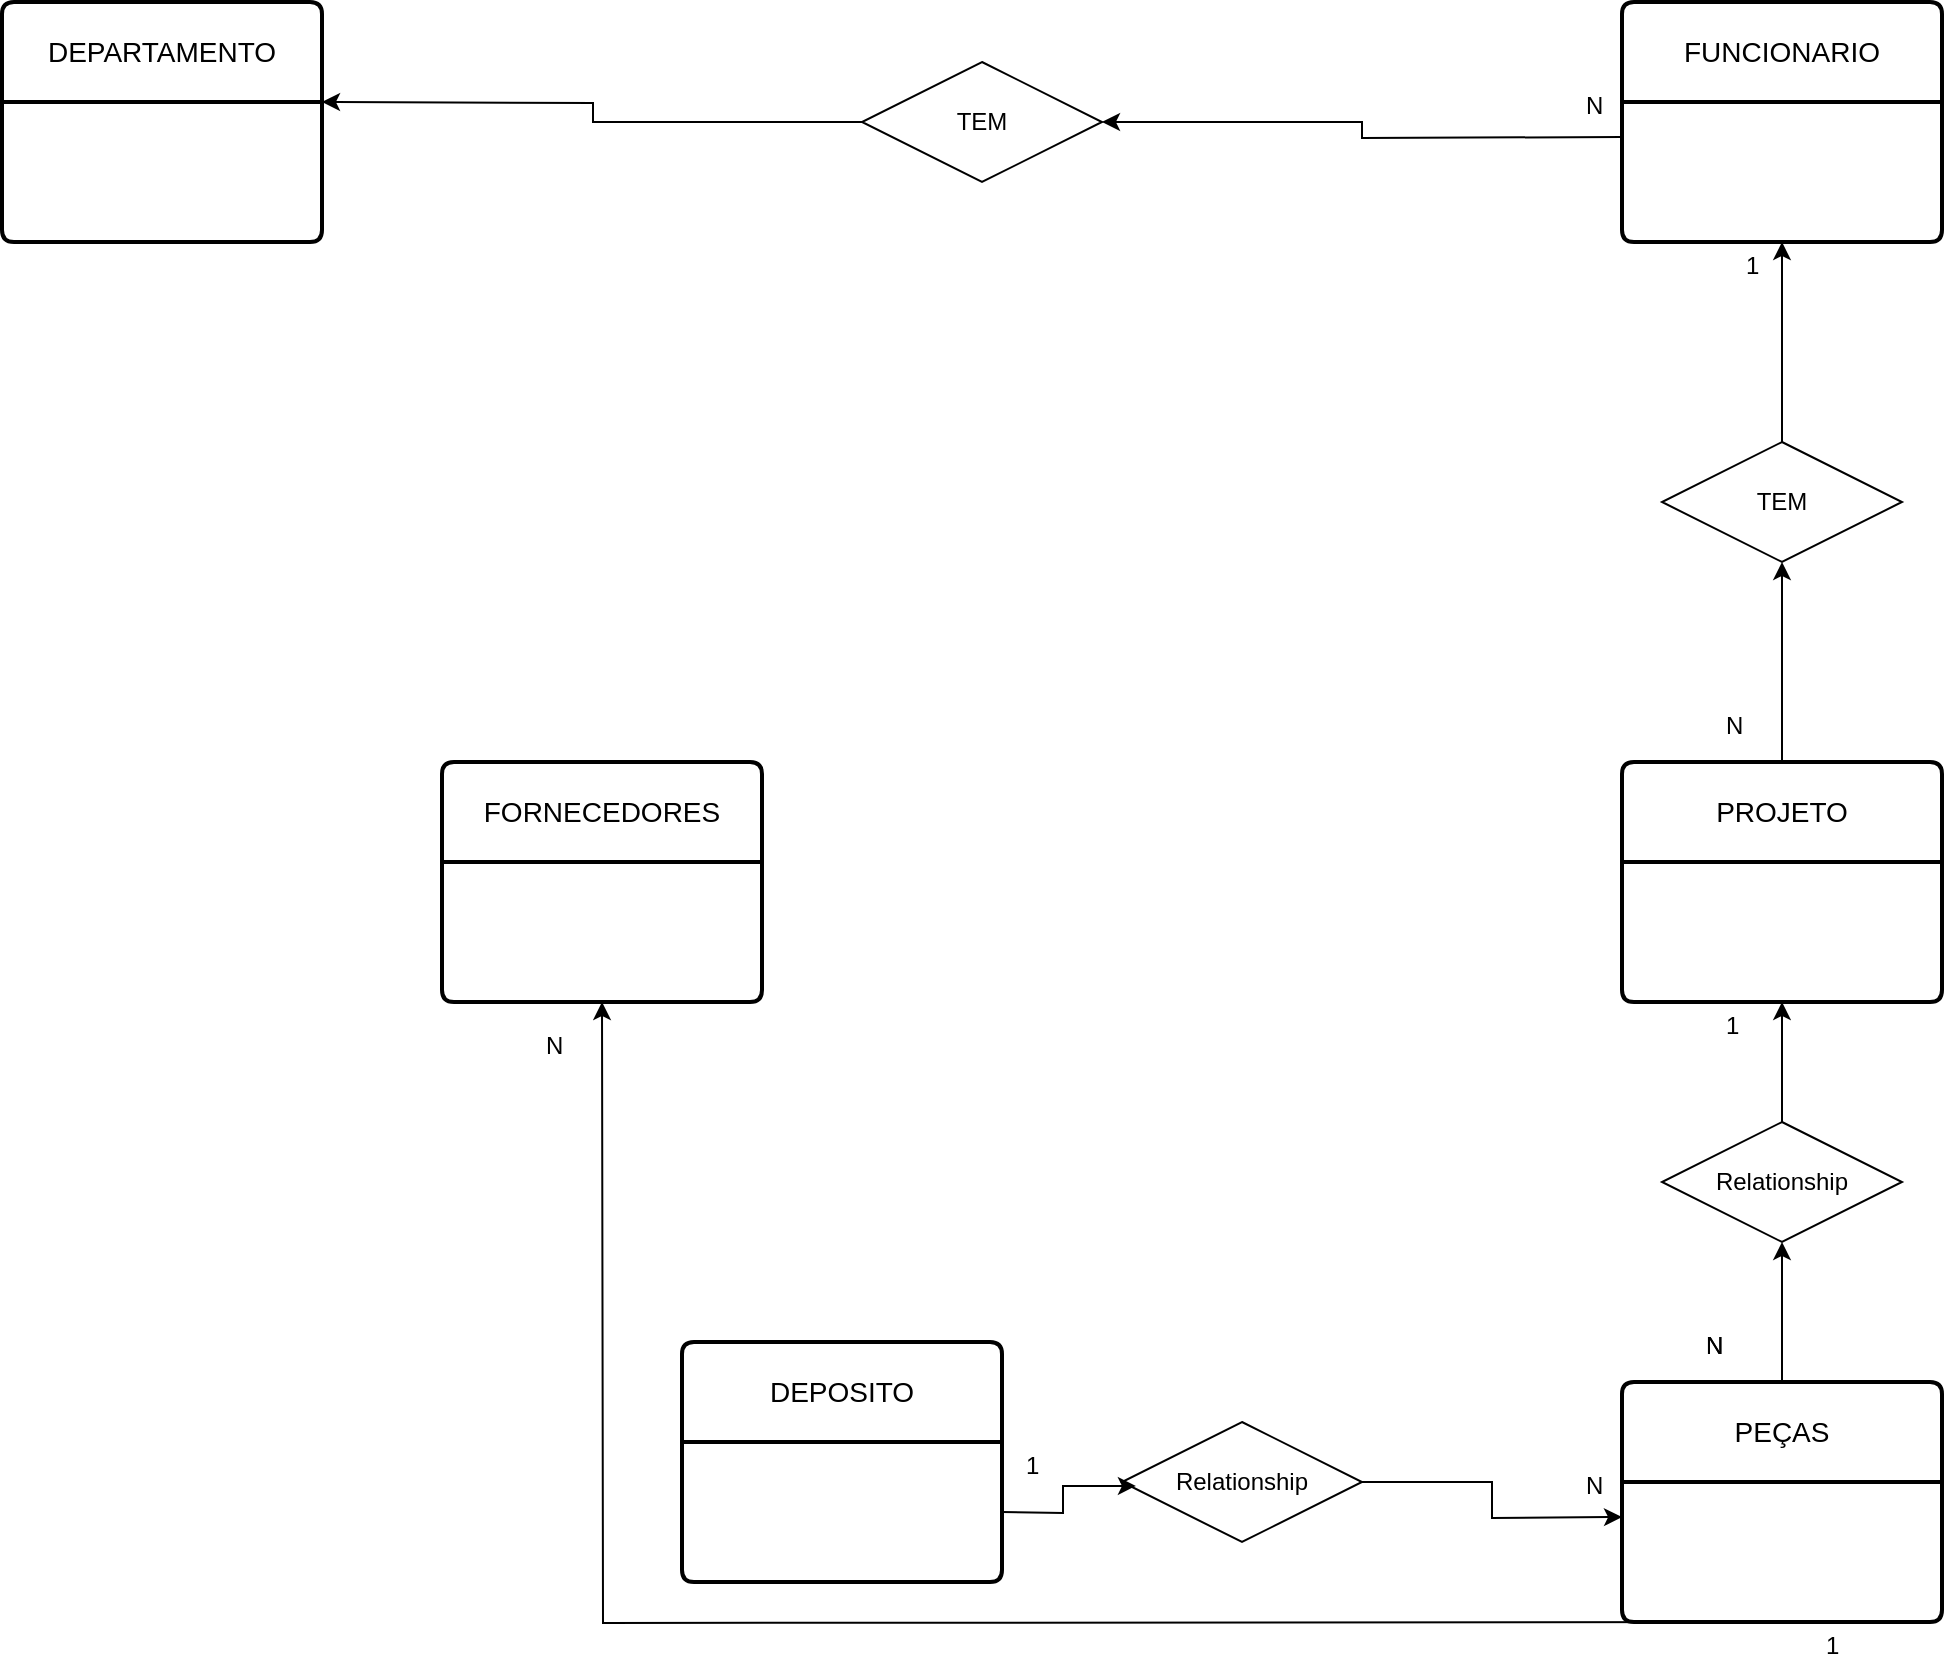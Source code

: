 <mxfile version="21.6.9" type="github">
  <diagram id="R2lEEEUBdFMjLlhIrx00" name="Page-1">
    <mxGraphModel dx="2284" dy="718" grid="1" gridSize="10" guides="1" tooltips="1" connect="1" arrows="1" fold="1" page="1" pageScale="1" pageWidth="850" pageHeight="1100" math="0" shadow="0" extFonts="Permanent Marker^https://fonts.googleapis.com/css?family=Permanent+Marker">
      <root>
        <mxCell id="0" />
        <mxCell id="1" parent="0" />
        <mxCell id="IerOUDihMlznEDu4iIiN-1" value="FORNECEDORES" style="swimlane;childLayout=stackLayout;horizontal=1;startSize=50;horizontalStack=0;rounded=1;fontSize=14;fontStyle=0;strokeWidth=2;resizeParent=0;resizeLast=1;shadow=0;dashed=0;align=center;arcSize=4;whiteSpace=wrap;html=1;" vertex="1" parent="1">
          <mxGeometry x="-30" y="480" width="160" height="120" as="geometry" />
        </mxCell>
        <mxCell id="IerOUDihMlznEDu4iIiN-3" value="DEPOSITO" style="swimlane;childLayout=stackLayout;horizontal=1;startSize=50;horizontalStack=0;rounded=1;fontSize=14;fontStyle=0;strokeWidth=2;resizeParent=0;resizeLast=1;shadow=0;dashed=0;align=center;arcSize=4;whiteSpace=wrap;html=1;" vertex="1" parent="1">
          <mxGeometry x="90" y="770" width="160" height="120" as="geometry" />
        </mxCell>
        <mxCell id="IerOUDihMlznEDu4iIiN-20" style="edgeStyle=orthogonalEdgeStyle;rounded=0;orthogonalLoop=1;jettySize=auto;html=1;exitX=0.5;exitY=0;exitDx=0;exitDy=0;entryX=0.5;entryY=1;entryDx=0;entryDy=0;" edge="1" parent="1" source="IerOUDihMlznEDu4iIiN-5" target="IerOUDihMlznEDu4iIiN-14">
          <mxGeometry relative="1" as="geometry" />
        </mxCell>
        <mxCell id="IerOUDihMlznEDu4iIiN-5" value="PEÇAS" style="swimlane;childLayout=stackLayout;horizontal=1;startSize=50;horizontalStack=0;rounded=1;fontSize=14;fontStyle=0;strokeWidth=2;resizeParent=0;resizeLast=1;shadow=0;dashed=0;align=center;arcSize=4;whiteSpace=wrap;html=1;" vertex="1" parent="1">
          <mxGeometry x="560" y="790" width="160" height="120" as="geometry" />
        </mxCell>
        <mxCell id="IerOUDihMlznEDu4iIiN-22" style="edgeStyle=orthogonalEdgeStyle;rounded=0;orthogonalLoop=1;jettySize=auto;html=1;exitX=0.5;exitY=0;exitDx=0;exitDy=0;entryX=0.5;entryY=1;entryDx=0;entryDy=0;" edge="1" parent="1" source="IerOUDihMlznEDu4iIiN-7" target="IerOUDihMlznEDu4iIiN-15">
          <mxGeometry relative="1" as="geometry" />
        </mxCell>
        <mxCell id="IerOUDihMlznEDu4iIiN-7" value="PROJETO" style="swimlane;childLayout=stackLayout;horizontal=1;startSize=50;horizontalStack=0;rounded=1;fontSize=14;fontStyle=0;strokeWidth=2;resizeParent=0;resizeLast=1;shadow=0;dashed=0;align=center;arcSize=4;whiteSpace=wrap;html=1;" vertex="1" parent="1">
          <mxGeometry x="560" y="480" width="160" height="120" as="geometry" />
        </mxCell>
        <mxCell id="IerOUDihMlznEDu4iIiN-9" value="FUNCIONARIO" style="swimlane;childLayout=stackLayout;horizontal=1;startSize=50;horizontalStack=0;rounded=1;fontSize=14;fontStyle=0;strokeWidth=2;resizeParent=0;resizeLast=1;shadow=0;dashed=0;align=center;arcSize=4;whiteSpace=wrap;html=1;" vertex="1" parent="1">
          <mxGeometry x="560" y="100" width="160" height="120" as="geometry" />
        </mxCell>
        <mxCell id="IerOUDihMlznEDu4iIiN-11" value="DEPARTAMENTO" style="swimlane;childLayout=stackLayout;horizontal=1;startSize=50;horizontalStack=0;rounded=1;fontSize=14;fontStyle=0;strokeWidth=2;resizeParent=0;resizeLast=1;shadow=0;dashed=0;align=center;arcSize=4;whiteSpace=wrap;html=1;" vertex="1" parent="1">
          <mxGeometry x="-250" y="100" width="160" height="120" as="geometry" />
        </mxCell>
        <mxCell id="IerOUDihMlznEDu4iIiN-19" style="edgeStyle=orthogonalEdgeStyle;rounded=0;orthogonalLoop=1;jettySize=auto;html=1;exitX=1;exitY=0.5;exitDx=0;exitDy=0;entryX=0;entryY=0.25;entryDx=0;entryDy=0;" edge="1" parent="1" source="IerOUDihMlznEDu4iIiN-13">
          <mxGeometry relative="1" as="geometry">
            <mxPoint x="560" y="857.5" as="targetPoint" />
          </mxGeometry>
        </mxCell>
        <mxCell id="IerOUDihMlznEDu4iIiN-13" value="Relationship" style="shape=rhombus;perimeter=rhombusPerimeter;whiteSpace=wrap;html=1;align=center;" vertex="1" parent="1">
          <mxGeometry x="310" y="810" width="120" height="60" as="geometry" />
        </mxCell>
        <mxCell id="IerOUDihMlznEDu4iIiN-21" style="edgeStyle=orthogonalEdgeStyle;rounded=0;orthogonalLoop=1;jettySize=auto;html=1;exitX=0.5;exitY=0;exitDx=0;exitDy=0;" edge="1" parent="1" source="IerOUDihMlznEDu4iIiN-14">
          <mxGeometry relative="1" as="geometry">
            <mxPoint x="640" y="600" as="targetPoint" />
          </mxGeometry>
        </mxCell>
        <mxCell id="IerOUDihMlznEDu4iIiN-14" value="Relationship" style="shape=rhombus;perimeter=rhombusPerimeter;whiteSpace=wrap;html=1;align=center;" vertex="1" parent="1">
          <mxGeometry x="580" y="660" width="120" height="60" as="geometry" />
        </mxCell>
        <mxCell id="IerOUDihMlznEDu4iIiN-23" style="edgeStyle=orthogonalEdgeStyle;rounded=0;orthogonalLoop=1;jettySize=auto;html=1;exitX=0.5;exitY=0;exitDx=0;exitDy=0;entryX=0.5;entryY=1;entryDx=0;entryDy=0;" edge="1" parent="1" source="IerOUDihMlznEDu4iIiN-15">
          <mxGeometry relative="1" as="geometry">
            <mxPoint x="640" y="220" as="targetPoint" />
          </mxGeometry>
        </mxCell>
        <mxCell id="IerOUDihMlznEDu4iIiN-15" value="TEM" style="shape=rhombus;perimeter=rhombusPerimeter;whiteSpace=wrap;html=1;align=center;" vertex="1" parent="1">
          <mxGeometry x="580" y="320" width="120" height="60" as="geometry" />
        </mxCell>
        <mxCell id="IerOUDihMlznEDu4iIiN-25" style="edgeStyle=orthogonalEdgeStyle;rounded=0;orthogonalLoop=1;jettySize=auto;html=1;exitX=0;exitY=0.5;exitDx=0;exitDy=0;entryX=1;entryY=0;entryDx=0;entryDy=0;" edge="1" parent="1" source="IerOUDihMlznEDu4iIiN-16">
          <mxGeometry relative="1" as="geometry">
            <mxPoint x="-90" y="150" as="targetPoint" />
          </mxGeometry>
        </mxCell>
        <mxCell id="IerOUDihMlznEDu4iIiN-16" value="TEM" style="shape=rhombus;perimeter=rhombusPerimeter;whiteSpace=wrap;html=1;align=center;" vertex="1" parent="1">
          <mxGeometry x="180" y="130" width="120" height="60" as="geometry" />
        </mxCell>
        <mxCell id="IerOUDihMlznEDu4iIiN-17" style="edgeStyle=orthogonalEdgeStyle;rounded=0;orthogonalLoop=1;jettySize=auto;html=1;exitX=0.5;exitY=1;exitDx=0;exitDy=0;entryX=0.5;entryY=1;entryDx=0;entryDy=0;" edge="1" parent="1">
          <mxGeometry relative="1" as="geometry">
            <mxPoint x="640" y="910" as="sourcePoint" />
            <mxPoint x="50" y="600" as="targetPoint" />
          </mxGeometry>
        </mxCell>
        <mxCell id="IerOUDihMlznEDu4iIiN-18" style="edgeStyle=orthogonalEdgeStyle;rounded=0;orthogonalLoop=1;jettySize=auto;html=1;entryX=0.058;entryY=0.533;entryDx=0;entryDy=0;entryPerimeter=0;" edge="1" parent="1" target="IerOUDihMlznEDu4iIiN-13">
          <mxGeometry relative="1" as="geometry">
            <mxPoint x="250" y="855" as="sourcePoint" />
          </mxGeometry>
        </mxCell>
        <mxCell id="IerOUDihMlznEDu4iIiN-24" style="edgeStyle=orthogonalEdgeStyle;rounded=0;orthogonalLoop=1;jettySize=auto;html=1;exitX=0;exitY=0.25;exitDx=0;exitDy=0;entryX=1;entryY=0.5;entryDx=0;entryDy=0;" edge="1" parent="1" target="IerOUDihMlznEDu4iIiN-16">
          <mxGeometry relative="1" as="geometry">
            <mxPoint x="560" y="167.5" as="sourcePoint" />
          </mxGeometry>
        </mxCell>
        <mxCell id="IerOUDihMlznEDu4iIiN-33" value="N" style="resizable=0;html=1;whiteSpace=wrap;align=left;verticalAlign=bottom;" connectable="0" vertex="1" parent="1">
          <mxGeometry x="540" y="160" as="geometry" />
        </mxCell>
        <mxCell id="IerOUDihMlznEDu4iIiN-34" value="1" style="resizable=0;html=1;whiteSpace=wrap;align=left;verticalAlign=bottom;" connectable="0" vertex="1" parent="1">
          <mxGeometry x="620" y="240" as="geometry" />
        </mxCell>
        <mxCell id="IerOUDihMlznEDu4iIiN-35" value="N" style="resizable=0;html=1;whiteSpace=wrap;align=left;verticalAlign=bottom;" connectable="0" vertex="1" parent="1">
          <mxGeometry x="610" y="470" as="geometry" />
        </mxCell>
        <mxCell id="IerOUDihMlznEDu4iIiN-38" value="N" style="resizable=0;html=1;whiteSpace=wrap;align=left;verticalAlign=bottom;" connectable="0" vertex="1" parent="1">
          <mxGeometry x="20" y="630" as="geometry" />
        </mxCell>
        <mxCell id="IerOUDihMlznEDu4iIiN-41" value="1" style="resizable=0;html=1;whiteSpace=wrap;align=left;verticalAlign=bottom;" connectable="0" vertex="1" parent="1">
          <mxGeometry x="260" y="840" as="geometry" />
        </mxCell>
        <mxCell id="IerOUDihMlznEDu4iIiN-42" value="N" style="resizable=0;html=1;whiteSpace=wrap;align=left;verticalAlign=bottom;" connectable="0" vertex="1" parent="1">
          <mxGeometry x="600" y="780" as="geometry" />
        </mxCell>
        <mxCell id="IerOUDihMlznEDu4iIiN-43" value="N" style="resizable=0;html=1;whiteSpace=wrap;align=left;verticalAlign=bottom;" connectable="0" vertex="1" parent="1">
          <mxGeometry x="540" y="850" as="geometry" />
        </mxCell>
        <mxCell id="IerOUDihMlznEDu4iIiN-44" value="1" style="resizable=0;html=1;whiteSpace=wrap;align=left;verticalAlign=bottom;" connectable="0" vertex="1" parent="1">
          <mxGeometry x="660" y="930" as="geometry" />
        </mxCell>
        <mxCell id="IerOUDihMlznEDu4iIiN-45" value="N" style="resizable=0;html=1;whiteSpace=wrap;align=left;verticalAlign=bottom;" connectable="0" vertex="1" parent="1">
          <mxGeometry x="600" y="780" as="geometry" />
        </mxCell>
        <mxCell id="IerOUDihMlznEDu4iIiN-46" value="1" style="resizable=0;html=1;whiteSpace=wrap;align=left;verticalAlign=bottom;" connectable="0" vertex="1" parent="1">
          <mxGeometry x="610" y="620" as="geometry" />
        </mxCell>
      </root>
    </mxGraphModel>
  </diagram>
</mxfile>
